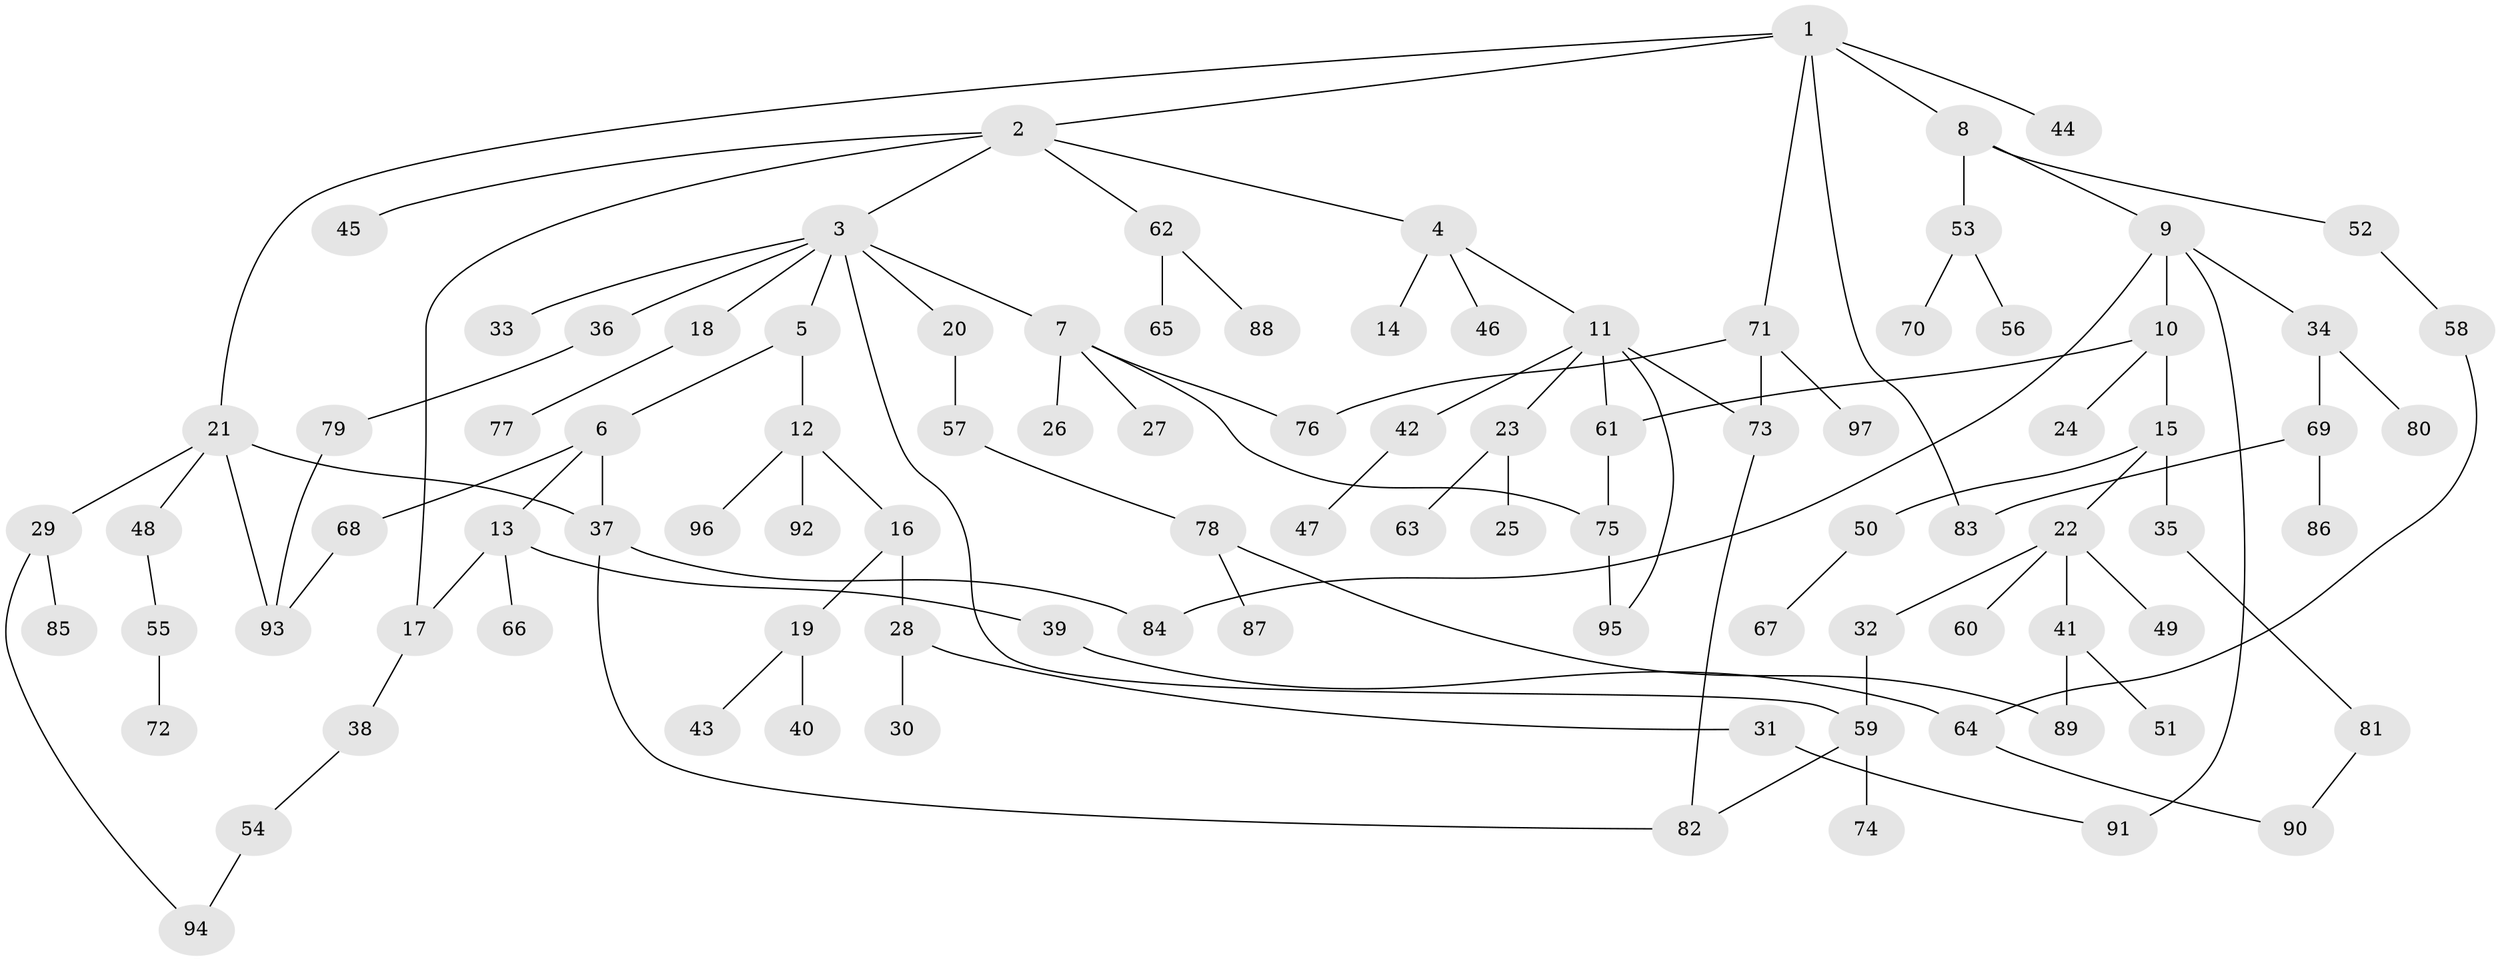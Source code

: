 // coarse degree distribution, {3: 0.23529411764705882, 4: 0.08823529411764706, 5: 0.07352941176470588, 6: 0.014705882352941176, 2: 0.3382352941176471, 7: 0.014705882352941176, 1: 0.23529411764705882}
// Generated by graph-tools (version 1.1) at 2025/36/03/04/25 23:36:00]
// undirected, 97 vertices, 115 edges
graph export_dot {
  node [color=gray90,style=filled];
  1;
  2;
  3;
  4;
  5;
  6;
  7;
  8;
  9;
  10;
  11;
  12;
  13;
  14;
  15;
  16;
  17;
  18;
  19;
  20;
  21;
  22;
  23;
  24;
  25;
  26;
  27;
  28;
  29;
  30;
  31;
  32;
  33;
  34;
  35;
  36;
  37;
  38;
  39;
  40;
  41;
  42;
  43;
  44;
  45;
  46;
  47;
  48;
  49;
  50;
  51;
  52;
  53;
  54;
  55;
  56;
  57;
  58;
  59;
  60;
  61;
  62;
  63;
  64;
  65;
  66;
  67;
  68;
  69;
  70;
  71;
  72;
  73;
  74;
  75;
  76;
  77;
  78;
  79;
  80;
  81;
  82;
  83;
  84;
  85;
  86;
  87;
  88;
  89;
  90;
  91;
  92;
  93;
  94;
  95;
  96;
  97;
  1 -- 2;
  1 -- 8;
  1 -- 21;
  1 -- 44;
  1 -- 71;
  1 -- 83;
  2 -- 3;
  2 -- 4;
  2 -- 17;
  2 -- 45;
  2 -- 62;
  3 -- 5;
  3 -- 7;
  3 -- 18;
  3 -- 20;
  3 -- 33;
  3 -- 36;
  3 -- 59;
  4 -- 11;
  4 -- 14;
  4 -- 46;
  5 -- 6;
  5 -- 12;
  6 -- 13;
  6 -- 37;
  6 -- 68;
  7 -- 26;
  7 -- 27;
  7 -- 76;
  7 -- 75;
  8 -- 9;
  8 -- 52;
  8 -- 53;
  9 -- 10;
  9 -- 34;
  9 -- 91;
  9 -- 84;
  10 -- 15;
  10 -- 24;
  10 -- 61;
  11 -- 23;
  11 -- 42;
  11 -- 61;
  11 -- 73;
  11 -- 95;
  12 -- 16;
  12 -- 92;
  12 -- 96;
  13 -- 39;
  13 -- 66;
  13 -- 17;
  15 -- 22;
  15 -- 35;
  15 -- 50;
  16 -- 19;
  16 -- 28;
  17 -- 38;
  18 -- 77;
  19 -- 40;
  19 -- 43;
  20 -- 57;
  21 -- 29;
  21 -- 48;
  21 -- 93;
  21 -- 37;
  22 -- 32;
  22 -- 41;
  22 -- 49;
  22 -- 60;
  23 -- 25;
  23 -- 63;
  28 -- 30;
  28 -- 31;
  29 -- 85;
  29 -- 94;
  31 -- 91;
  32 -- 59;
  34 -- 69;
  34 -- 80;
  35 -- 81;
  36 -- 79;
  37 -- 82;
  37 -- 84;
  38 -- 54;
  39 -- 64;
  41 -- 51;
  41 -- 89;
  42 -- 47;
  48 -- 55;
  50 -- 67;
  52 -- 58;
  53 -- 56;
  53 -- 70;
  54 -- 94;
  55 -- 72;
  57 -- 78;
  58 -- 64;
  59 -- 74;
  59 -- 82;
  61 -- 75;
  62 -- 65;
  62 -- 88;
  64 -- 90;
  68 -- 93;
  69 -- 83;
  69 -- 86;
  71 -- 76;
  71 -- 97;
  71 -- 73;
  73 -- 82;
  75 -- 95;
  78 -- 87;
  78 -- 89;
  79 -- 93;
  81 -- 90;
}
